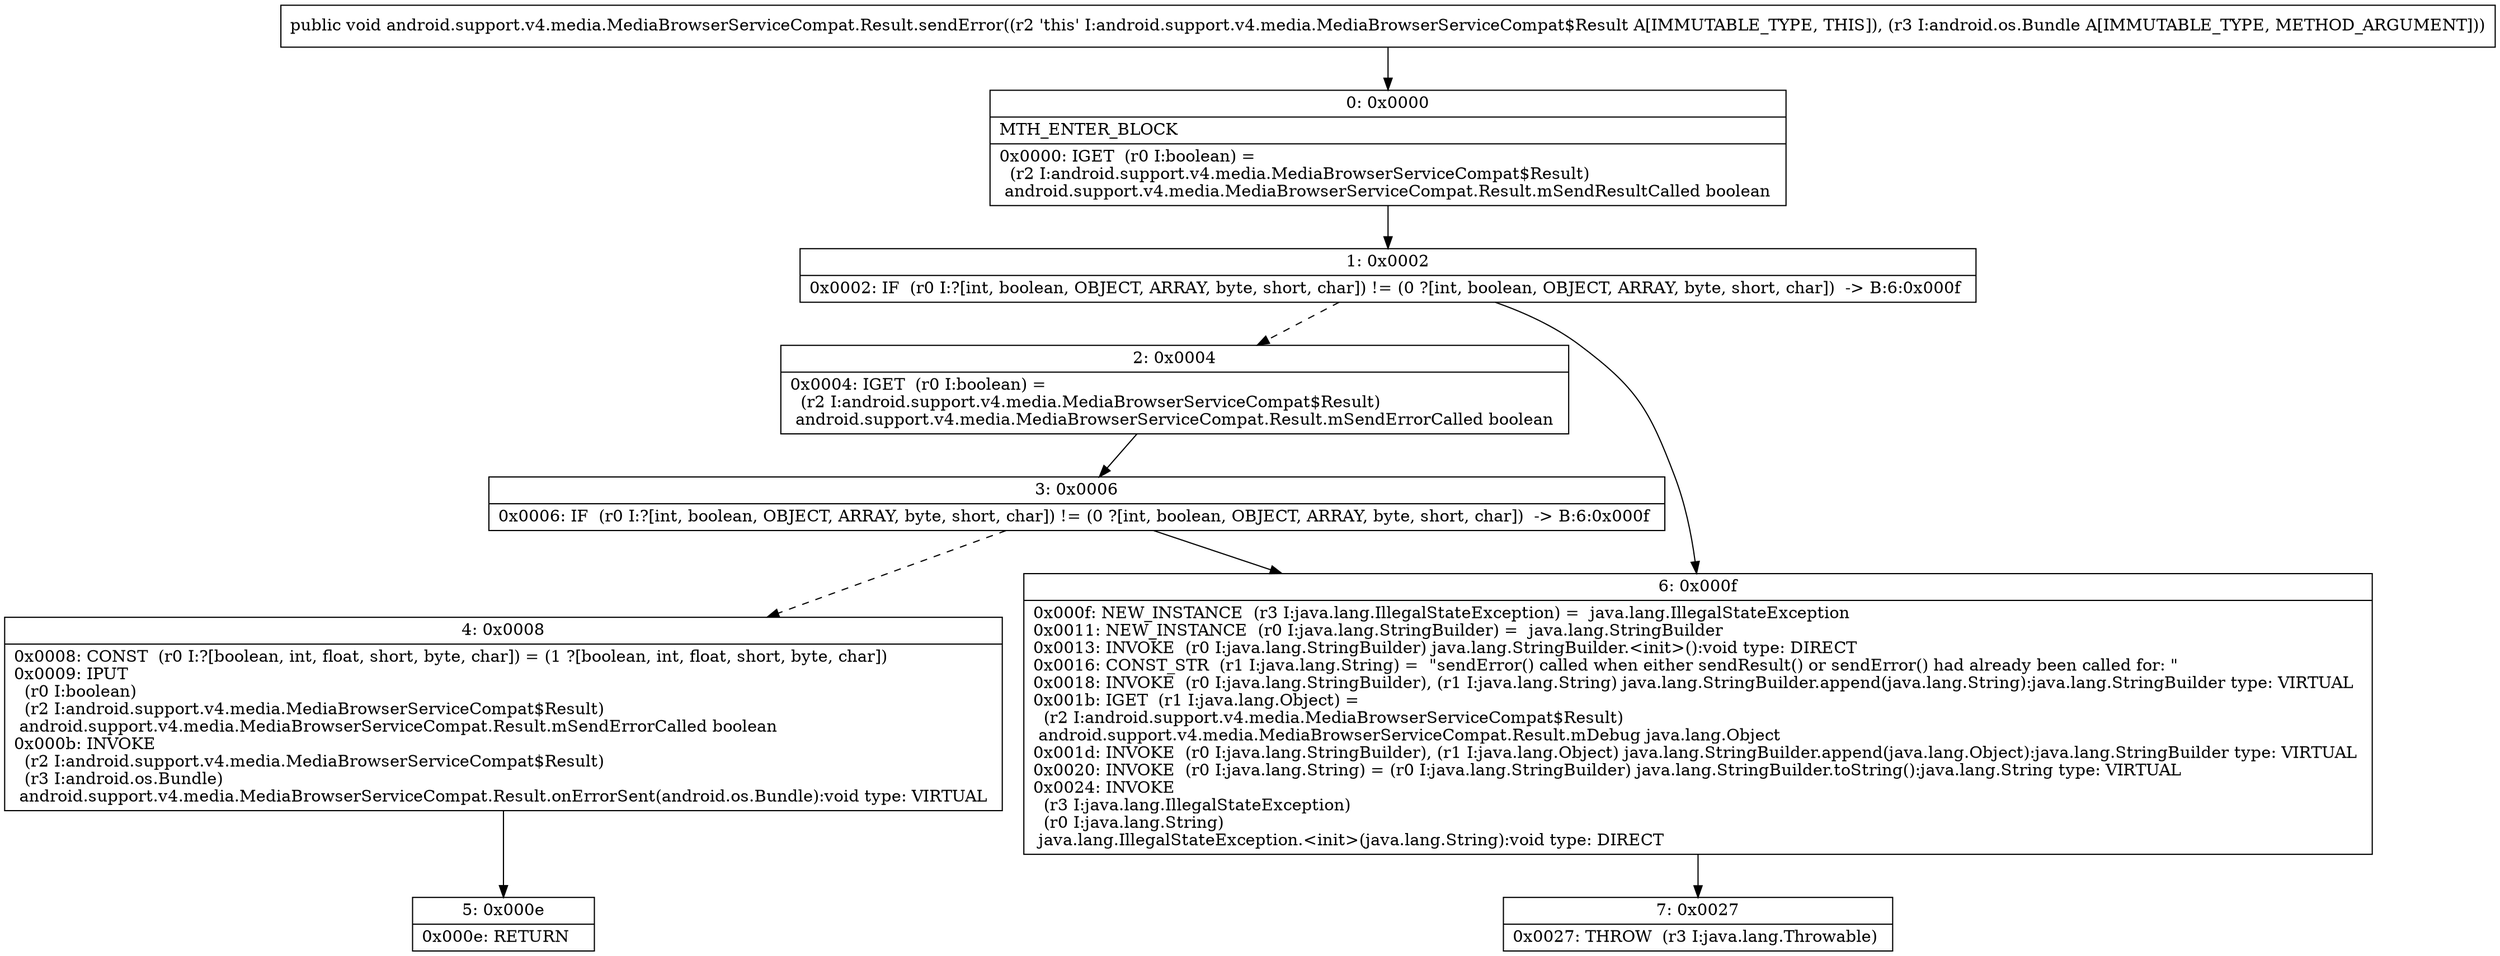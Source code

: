 digraph "CFG forandroid.support.v4.media.MediaBrowserServiceCompat.Result.sendError(Landroid\/os\/Bundle;)V" {
Node_0 [shape=record,label="{0\:\ 0x0000|MTH_ENTER_BLOCK\l|0x0000: IGET  (r0 I:boolean) = \l  (r2 I:android.support.v4.media.MediaBrowserServiceCompat$Result)\l android.support.v4.media.MediaBrowserServiceCompat.Result.mSendResultCalled boolean \l}"];
Node_1 [shape=record,label="{1\:\ 0x0002|0x0002: IF  (r0 I:?[int, boolean, OBJECT, ARRAY, byte, short, char]) != (0 ?[int, boolean, OBJECT, ARRAY, byte, short, char])  \-\> B:6:0x000f \l}"];
Node_2 [shape=record,label="{2\:\ 0x0004|0x0004: IGET  (r0 I:boolean) = \l  (r2 I:android.support.v4.media.MediaBrowserServiceCompat$Result)\l android.support.v4.media.MediaBrowserServiceCompat.Result.mSendErrorCalled boolean \l}"];
Node_3 [shape=record,label="{3\:\ 0x0006|0x0006: IF  (r0 I:?[int, boolean, OBJECT, ARRAY, byte, short, char]) != (0 ?[int, boolean, OBJECT, ARRAY, byte, short, char])  \-\> B:6:0x000f \l}"];
Node_4 [shape=record,label="{4\:\ 0x0008|0x0008: CONST  (r0 I:?[boolean, int, float, short, byte, char]) = (1 ?[boolean, int, float, short, byte, char]) \l0x0009: IPUT  \l  (r0 I:boolean)\l  (r2 I:android.support.v4.media.MediaBrowserServiceCompat$Result)\l android.support.v4.media.MediaBrowserServiceCompat.Result.mSendErrorCalled boolean \l0x000b: INVOKE  \l  (r2 I:android.support.v4.media.MediaBrowserServiceCompat$Result)\l  (r3 I:android.os.Bundle)\l android.support.v4.media.MediaBrowserServiceCompat.Result.onErrorSent(android.os.Bundle):void type: VIRTUAL \l}"];
Node_5 [shape=record,label="{5\:\ 0x000e|0x000e: RETURN   \l}"];
Node_6 [shape=record,label="{6\:\ 0x000f|0x000f: NEW_INSTANCE  (r3 I:java.lang.IllegalStateException) =  java.lang.IllegalStateException \l0x0011: NEW_INSTANCE  (r0 I:java.lang.StringBuilder) =  java.lang.StringBuilder \l0x0013: INVOKE  (r0 I:java.lang.StringBuilder) java.lang.StringBuilder.\<init\>():void type: DIRECT \l0x0016: CONST_STR  (r1 I:java.lang.String) =  \"sendError() called when either sendResult() or sendError() had already been called for: \" \l0x0018: INVOKE  (r0 I:java.lang.StringBuilder), (r1 I:java.lang.String) java.lang.StringBuilder.append(java.lang.String):java.lang.StringBuilder type: VIRTUAL \l0x001b: IGET  (r1 I:java.lang.Object) = \l  (r2 I:android.support.v4.media.MediaBrowserServiceCompat$Result)\l android.support.v4.media.MediaBrowserServiceCompat.Result.mDebug java.lang.Object \l0x001d: INVOKE  (r0 I:java.lang.StringBuilder), (r1 I:java.lang.Object) java.lang.StringBuilder.append(java.lang.Object):java.lang.StringBuilder type: VIRTUAL \l0x0020: INVOKE  (r0 I:java.lang.String) = (r0 I:java.lang.StringBuilder) java.lang.StringBuilder.toString():java.lang.String type: VIRTUAL \l0x0024: INVOKE  \l  (r3 I:java.lang.IllegalStateException)\l  (r0 I:java.lang.String)\l java.lang.IllegalStateException.\<init\>(java.lang.String):void type: DIRECT \l}"];
Node_7 [shape=record,label="{7\:\ 0x0027|0x0027: THROW  (r3 I:java.lang.Throwable) \l}"];
MethodNode[shape=record,label="{public void android.support.v4.media.MediaBrowserServiceCompat.Result.sendError((r2 'this' I:android.support.v4.media.MediaBrowserServiceCompat$Result A[IMMUTABLE_TYPE, THIS]), (r3 I:android.os.Bundle A[IMMUTABLE_TYPE, METHOD_ARGUMENT])) }"];
MethodNode -> Node_0;
Node_0 -> Node_1;
Node_1 -> Node_2[style=dashed];
Node_1 -> Node_6;
Node_2 -> Node_3;
Node_3 -> Node_4[style=dashed];
Node_3 -> Node_6;
Node_4 -> Node_5;
Node_6 -> Node_7;
}

